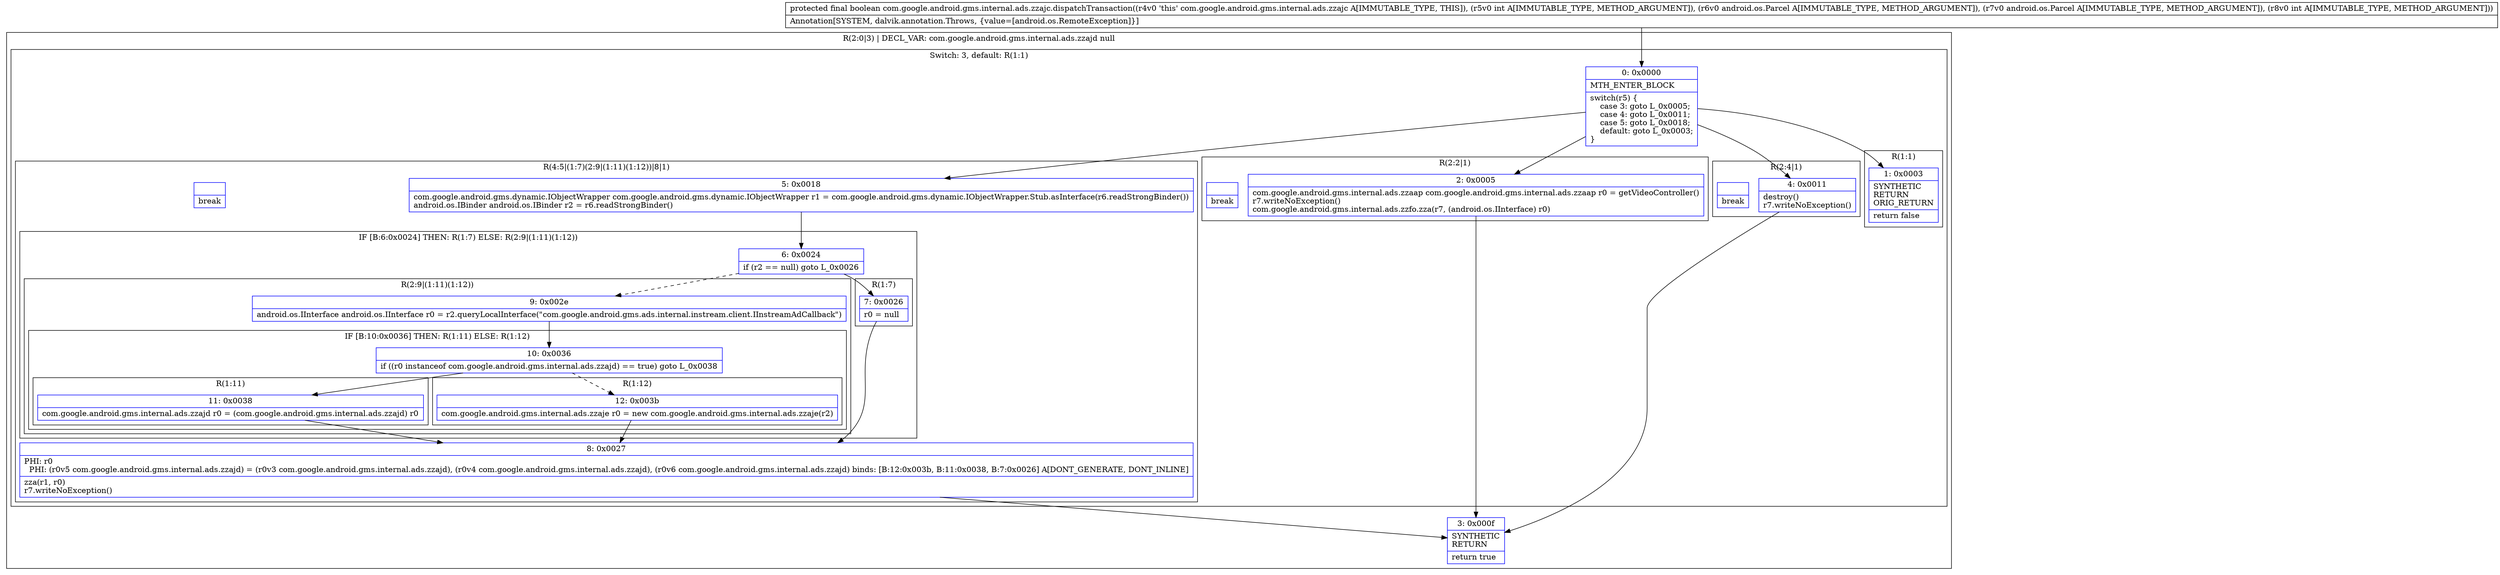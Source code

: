 digraph "CFG forcom.google.android.gms.internal.ads.zzajc.dispatchTransaction(ILandroid\/os\/Parcel;Landroid\/os\/Parcel;I)Z" {
subgraph cluster_Region_1737267930 {
label = "R(2:0|3) | DECL_VAR: com.google.android.gms.internal.ads.zzajd null\l";
node [shape=record,color=blue];
subgraph cluster_SwitchRegion_959418619 {
label = "Switch: 3, default: R(1:1)";
node [shape=record,color=blue];
Node_0 [shape=record,label="{0\:\ 0x0000|MTH_ENTER_BLOCK\l|switch(r5) \{\l    case 3: goto L_0x0005;\l    case 4: goto L_0x0011;\l    case 5: goto L_0x0018;\l    default: goto L_0x0003;\l\}\l}"];
subgraph cluster_Region_204140269 {
label = "R(2:2|1)";
node [shape=record,color=blue];
Node_2 [shape=record,label="{2\:\ 0x0005|com.google.android.gms.internal.ads.zzaap com.google.android.gms.internal.ads.zzaap r0 = getVideoController()\lr7.writeNoException()\lcom.google.android.gms.internal.ads.zzfo.zza(r7, (android.os.IInterface) r0)\l}"];
Node_InsnContainer_1655266485 [shape=record,label="{|break\l}"];
}
subgraph cluster_Region_1564315650 {
label = "R(2:4|1)";
node [shape=record,color=blue];
Node_4 [shape=record,label="{4\:\ 0x0011|destroy()\lr7.writeNoException()\l}"];
Node_InsnContainer_1592036149 [shape=record,label="{|break\l}"];
}
subgraph cluster_Region_933502928 {
label = "R(4:5|(1:7)(2:9|(1:11)(1:12))|8|1)";
node [shape=record,color=blue];
Node_5 [shape=record,label="{5\:\ 0x0018|com.google.android.gms.dynamic.IObjectWrapper com.google.android.gms.dynamic.IObjectWrapper r1 = com.google.android.gms.dynamic.IObjectWrapper.Stub.asInterface(r6.readStrongBinder())\landroid.os.IBinder android.os.IBinder r2 = r6.readStrongBinder()\l}"];
subgraph cluster_IfRegion_494242300 {
label = "IF [B:6:0x0024] THEN: R(1:7) ELSE: R(2:9|(1:11)(1:12))";
node [shape=record,color=blue];
Node_6 [shape=record,label="{6\:\ 0x0024|if (r2 == null) goto L_0x0026\l}"];
subgraph cluster_Region_2137273147 {
label = "R(1:7)";
node [shape=record,color=blue];
Node_7 [shape=record,label="{7\:\ 0x0026|r0 = null\l}"];
}
subgraph cluster_Region_68289641 {
label = "R(2:9|(1:11)(1:12))";
node [shape=record,color=blue];
Node_9 [shape=record,label="{9\:\ 0x002e|android.os.IInterface android.os.IInterface r0 = r2.queryLocalInterface(\"com.google.android.gms.ads.internal.instream.client.IInstreamAdCallback\")\l}"];
subgraph cluster_IfRegion_1514806186 {
label = "IF [B:10:0x0036] THEN: R(1:11) ELSE: R(1:12)";
node [shape=record,color=blue];
Node_10 [shape=record,label="{10\:\ 0x0036|if ((r0 instanceof com.google.android.gms.internal.ads.zzajd) == true) goto L_0x0038\l}"];
subgraph cluster_Region_1799439222 {
label = "R(1:11)";
node [shape=record,color=blue];
Node_11 [shape=record,label="{11\:\ 0x0038|com.google.android.gms.internal.ads.zzajd r0 = (com.google.android.gms.internal.ads.zzajd) r0\l}"];
}
subgraph cluster_Region_1300744021 {
label = "R(1:12)";
node [shape=record,color=blue];
Node_12 [shape=record,label="{12\:\ 0x003b|com.google.android.gms.internal.ads.zzaje r0 = new com.google.android.gms.internal.ads.zzaje(r2)\l}"];
}
}
}
}
Node_8 [shape=record,label="{8\:\ 0x0027|PHI: r0 \l  PHI: (r0v5 com.google.android.gms.internal.ads.zzajd) = (r0v3 com.google.android.gms.internal.ads.zzajd), (r0v4 com.google.android.gms.internal.ads.zzajd), (r0v6 com.google.android.gms.internal.ads.zzajd) binds: [B:12:0x003b, B:11:0x0038, B:7:0x0026] A[DONT_GENERATE, DONT_INLINE]\l|zza(r1, r0)\lr7.writeNoException()\l}"];
Node_InsnContainer_461992026 [shape=record,label="{|break\l}"];
}
subgraph cluster_Region_871222122 {
label = "R(1:1)";
node [shape=record,color=blue];
Node_1 [shape=record,label="{1\:\ 0x0003|SYNTHETIC\lRETURN\lORIG_RETURN\l|return false\l}"];
}
}
Node_3 [shape=record,label="{3\:\ 0x000f|SYNTHETIC\lRETURN\l|return true\l}"];
}
MethodNode[shape=record,label="{protected final boolean com.google.android.gms.internal.ads.zzajc.dispatchTransaction((r4v0 'this' com.google.android.gms.internal.ads.zzajc A[IMMUTABLE_TYPE, THIS]), (r5v0 int A[IMMUTABLE_TYPE, METHOD_ARGUMENT]), (r6v0 android.os.Parcel A[IMMUTABLE_TYPE, METHOD_ARGUMENT]), (r7v0 android.os.Parcel A[IMMUTABLE_TYPE, METHOD_ARGUMENT]), (r8v0 int A[IMMUTABLE_TYPE, METHOD_ARGUMENT]))  | Annotation[SYSTEM, dalvik.annotation.Throws, \{value=[android.os.RemoteException]\}]\l}"];
MethodNode -> Node_0;
Node_0 -> Node_1;
Node_0 -> Node_2;
Node_0 -> Node_4;
Node_0 -> Node_5;
Node_2 -> Node_3;
Node_4 -> Node_3;
Node_5 -> Node_6;
Node_6 -> Node_7;
Node_6 -> Node_9[style=dashed];
Node_7 -> Node_8;
Node_9 -> Node_10;
Node_10 -> Node_11;
Node_10 -> Node_12[style=dashed];
Node_11 -> Node_8;
Node_12 -> Node_8;
Node_8 -> Node_3;
}

